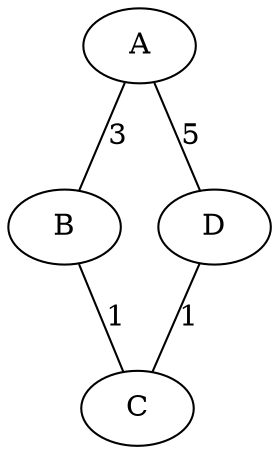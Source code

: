 graph G {

    A -- B [label=3];
    B -- C [label=1];
    A -- D [label=5];
    D -- C [label=1];
}